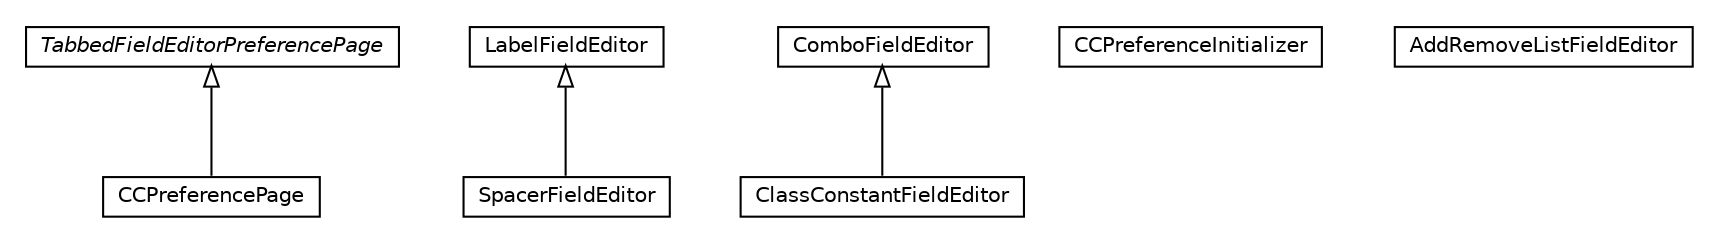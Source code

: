 #!/usr/local/bin/dot
#
# Class diagram 
# Generated by UMLGraph version 5.1 (http://www.umlgraph.org/)
#

digraph G {
	edge [fontname="Helvetica",fontsize=10,labelfontname="Helvetica",labelfontsize=10];
	node [fontname="Helvetica",fontsize=10,shape=plaintext];
	nodesep=0.25;
	ranksep=0.5;
	// net.sf.commonclipse.preferences.TabbedFieldEditorPreferencePage
	c47 [label=<<table title="net.sf.commonclipse.preferences.TabbedFieldEditorPreferencePage" border="0" cellborder="1" cellspacing="0" cellpadding="2" port="p" href="./TabbedFieldEditorPreferencePage.html">
		<tr><td><table border="0" cellspacing="0" cellpadding="1">
<tr><td align="center" balign="center"><font face="Helvetica-Oblique"> TabbedFieldEditorPreferencePage </font></td></tr>
		</table></td></tr>
		</table>>, fontname="Helvetica", fontcolor="black", fontsize=10.0];
	// net.sf.commonclipse.preferences.SpacerFieldEditor
	c48 [label=<<table title="net.sf.commonclipse.preferences.SpacerFieldEditor" border="0" cellborder="1" cellspacing="0" cellpadding="2" port="p" href="./SpacerFieldEditor.html">
		<tr><td><table border="0" cellspacing="0" cellpadding="1">
<tr><td align="center" balign="center"> SpacerFieldEditor </td></tr>
		</table></td></tr>
		</table>>, fontname="Helvetica", fontcolor="black", fontsize=10.0];
	// net.sf.commonclipse.preferences.ComboFieldEditor
	c49 [label=<<table title="net.sf.commonclipse.preferences.ComboFieldEditor" border="0" cellborder="1" cellspacing="0" cellpadding="2" port="p" href="./ComboFieldEditor.html">
		<tr><td><table border="0" cellspacing="0" cellpadding="1">
<tr><td align="center" balign="center"> ComboFieldEditor </td></tr>
		</table></td></tr>
		</table>>, fontname="Helvetica", fontcolor="black", fontsize=10.0];
	// net.sf.commonclipse.preferences.ClassConstantFieldEditor
	c50 [label=<<table title="net.sf.commonclipse.preferences.ClassConstantFieldEditor" border="0" cellborder="1" cellspacing="0" cellpadding="2" port="p" href="./ClassConstantFieldEditor.html">
		<tr><td><table border="0" cellspacing="0" cellpadding="1">
<tr><td align="center" balign="center"> ClassConstantFieldEditor </td></tr>
		</table></td></tr>
		</table>>, fontname="Helvetica", fontcolor="black", fontsize=10.0];
	// net.sf.commonclipse.preferences.CCPreferencePage
	c51 [label=<<table title="net.sf.commonclipse.preferences.CCPreferencePage" border="0" cellborder="1" cellspacing="0" cellpadding="2" port="p" href="./CCPreferencePage.html">
		<tr><td><table border="0" cellspacing="0" cellpadding="1">
<tr><td align="center" balign="center"> CCPreferencePage </td></tr>
		</table></td></tr>
		</table>>, fontname="Helvetica", fontcolor="black", fontsize=10.0];
	// net.sf.commonclipse.preferences.CCPreferenceInitializer
	c52 [label=<<table title="net.sf.commonclipse.preferences.CCPreferenceInitializer" border="0" cellborder="1" cellspacing="0" cellpadding="2" port="p" href="./CCPreferenceInitializer.html">
		<tr><td><table border="0" cellspacing="0" cellpadding="1">
<tr><td align="center" balign="center"> CCPreferenceInitializer </td></tr>
		</table></td></tr>
		</table>>, fontname="Helvetica", fontcolor="black", fontsize=10.0];
	// net.sf.commonclipse.preferences.AddRemoveListFieldEditor
	c53 [label=<<table title="net.sf.commonclipse.preferences.AddRemoveListFieldEditor" border="0" cellborder="1" cellspacing="0" cellpadding="2" port="p" href="./AddRemoveListFieldEditor.html">
		<tr><td><table border="0" cellspacing="0" cellpadding="1">
<tr><td align="center" balign="center"> AddRemoveListFieldEditor </td></tr>
		</table></td></tr>
		</table>>, fontname="Helvetica", fontcolor="black", fontsize=10.0];
	//net.sf.commonclipse.preferences.SpacerFieldEditor extends net.sf.commonclipse.preferences.LabelFieldEditor
	c54:p -> c48:p [dir=back,arrowtail=empty];
	//net.sf.commonclipse.preferences.ClassConstantFieldEditor extends net.sf.commonclipse.preferences.ComboFieldEditor
	c49:p -> c50:p [dir=back,arrowtail=empty];
	//net.sf.commonclipse.preferences.CCPreferencePage extends net.sf.commonclipse.preferences.TabbedFieldEditorPreferencePage
	c47:p -> c51:p [dir=back,arrowtail=empty];
	// net.sf.commonclipse.preferences.LabelFieldEditor
	c54 [label=<<table title="net.sf.commonclipse.preferences.LabelFieldEditor" border="0" cellborder="1" cellspacing="0" cellpadding="2" port="p" href="http://java.sun.com/j2se/1.4.2/docs/api/net/sf/commonclipse/preferences/LabelFieldEditor.html">
		<tr><td><table border="0" cellspacing="0" cellpadding="1">
<tr><td align="center" balign="center"> LabelFieldEditor </td></tr>
		</table></td></tr>
		</table>>, fontname="Helvetica", fontcolor="black", fontsize=10.0];
}

